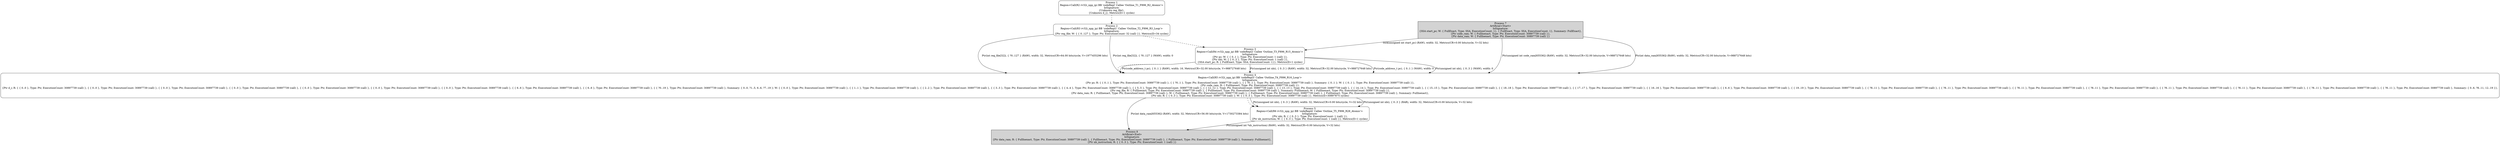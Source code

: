 digraph G {
0[label="Process 1
Region<Call(R2 rv32i_npp_ip) BB 'codeRepl' Callee 'Outline_T1_F896_R2_Atomic'>
IoSignature:
{Unknown reg_file},
{Unknown d_i}, Metrics(II=1 cycles)", style="rounded", shape="box"];
1[label="Process 2
Region<Call(R3 rv32i_npp_ip) BB 'codeRepl1' Callee 'Outline_T2_F896_R3_Loop'>
IoSignature:
{Ptr reg_file; W: { { 0..127 }, Type: Ptr, ExecutionCount: 32 (call) }}, Metrics(II=34 cycles)", style="rounded", shape="box"];
2[label="Process 3
Region<Call(R4 rv32i_npp_ip) BB 'codeRepl2' Callee 'Outline_T3_F896_R15_Atomic'>
IoSignature:
{Ptr pc; W: { { 0..1 }, Type: Ptr, ExecutionCount: 1 (call) }},
{Ptr nbi; W: { { 0..3 }, Type: Ptr, ExecutionCount: 1 (call) }},
{SSA start_pc; R: { FullExact, Type: SSA, ExecutionCount: 1}}, Metrics(II=1 cycles)", style="rounded", shape="box"];
3[label="Process 4
Region<Call(R5 rv32i_npp_ip) BB 'codeRepl3' Callee 'Outline_T4_F896_R16_Loop'>
IoSignature:
{Ptr pc; R: { { 0..1 }, Type: Ptr, ExecutionCount: 30897739 (call) }, { { ?0..1 }, Type: Ptr, ExecutionCount: 30897739 (call) }, { { ?0..1 }, Type: Ptr, ExecutionCount: 30897739 (call) }, Summary: { 0..1 }; W: { { 0..1 }, Type: Ptr, ExecutionCount: 30897739 (call) }},
{Ptr code_ram; R: { FullInexact, Type: Ptr, ExecutionCount: 30897739 (call) }},
{Ptr d_i; R: { { 0..0 }, Type: Ptr, ExecutionCount: 30897739 (call) }, { { 0..0 }, Type: Ptr, ExecutionCount: 30897739 (call) }, { { 0..0 }, Type: Ptr, ExecutionCount: 30897739 (call) }, { { 0..0 }, Type: Ptr, ExecutionCount: 30897739 (call) }, { { 0..0 }, Type: Ptr, ExecutionCount: 30897739 (call) }, { { 0..0 }, Type: Ptr, ExecutionCount: 30897739 (call) }, { { 0..0 }, Type: Ptr, ExecutionCount: 30897739 (call) }, { { 6..6 }, Type: Ptr, ExecutionCount: 30897739 (call) }, { { 6..6 }, Type: Ptr, ExecutionCount: 30897739 (call) }, { { ?0..19 }, Type: Ptr, ExecutionCount: 30897739 (call) }, Summary: { 0..0, ?1..5, 6..6, ?7..19 }; W: { { 0..0 }, Type: Ptr, ExecutionCount: 30897739 (call) }, { { 1..1 }, Type: Ptr, ExecutionCount: 30897739 (call) }, { { 2..2 }, Type: Ptr, ExecutionCount: 30897739 (call) }, { { 3..3 }, Type: Ptr, ExecutionCount: 30897739 (call) }, { { 4..4 }, Type: Ptr, ExecutionCount: 30897739 (call) }, { { 5..5 }, Type: Ptr, ExecutionCount: 30897739 (call) }, { { 12..12 }, Type: Ptr, ExecutionCount: 30897739 (call) }, { { 13..13 }, Type: Ptr, ExecutionCount: 30897739 (call) }, { { 14..14 }, Type: Ptr, ExecutionCount: 30897739 (call) }, { { 15..15 }, Type: Ptr, ExecutionCount: 30897739 (call) }, { { 18..18 }, Type: Ptr, ExecutionCount: 30897739 (call) }, { { 17..17 }, Type: Ptr, ExecutionCount: 30897739 (call) }, { { 16..16 }, Type: Ptr, ExecutionCount: 30897739 (call) }, { { 6..6 }, Type: Ptr, ExecutionCount: 30897739 (call) }, { { 19..19 }, Type: Ptr, ExecutionCount: 30897739 (call) }, { { ?8..11 }, Type: Ptr, ExecutionCount: 30897739 (call) }, { { ?8..11 }, Type: Ptr, ExecutionCount: 30897739 (call) }, { { ?8..11 }, Type: Ptr, ExecutionCount: 30897739 (call) }, { { ?8..11 }, Type: Ptr, ExecutionCount: 30897739 (call) }, { { ?8..11 }, Type: Ptr, ExecutionCount: 30897739 (call) }, { { ?8..11 }, Type: Ptr, ExecutionCount: 30897739 (call) }, { { ?8..11 }, Type: Ptr, ExecutionCount: 30897739 (call) }, { { ?8..11 }, Type: Ptr, ExecutionCount: 30897739 (call) }, Summary: { 0..6, ?8..11, 12..19 }},
{Ptr reg_file; R: { FullInexact, Type: Ptr, ExecutionCount: 30897739 (call) }, { FullInexact, Type: Ptr, ExecutionCount: 30897739 (call) }, Summary: FullInexact; W: { FullInexact, Type: Ptr, ExecutionCount: 30897739 (call) }},
{Ptr data_ram; R: { FullInexact, Type: Ptr, ExecutionCount: 30897739 (call) }; W: { FullInexact, Type: Ptr, ExecutionCount: 30897739 (call) }, { FullInexact, Type: Ptr, ExecutionCount: 30897739 (call) }, { FullInexact, Type: Ptr, ExecutionCount: 30897739 (call) }, Summary: FullInexact},
{Ptr nbi; R: { { 0..3 }, Type: Ptr, ExecutionCount: 30897739 (call) }; W: { { 0..3 }, Type: Ptr, ExecutionCount: 30897739 (call) }}, Metrics(II=30897875 cycles)", style="rounded", shape="box"];
4[label="Process 5
Region<Call(R6 rv32i_npp_ip) BB 'codeRepl4' Callee 'Outline_T5_F896_R28_Atomic'>
IoSignature:
{Ptr nbi; R: { { 0..3 }, Type: Ptr, ExecutionCount: 1 (call) }},
{Ptr nb_instruction; W: { { 0..3 }, Type: Ptr, ExecutionCount: 1 (call) }}, Metrics(II=1 cycles)", style="rounded", shape="box"];
5[label="Process 7
Artificial<Start>
IoSignature:
{SSA start_pc; W: { FullExact, Type: SSA, ExecutionCount: 1}, { FullExact, Type: SSA, ExecutionCount: 1}, Summary: FullExact},
{Ptr code_ram; W: { FullInexact, Type: Ptr, ExecutionCount: 30897739 (call) }},
{Ptr data_ram; W: { FullInexact, Type: Ptr, ExecutionCount: 30897739 (call) }}", style="filled" shape="box" fillcolor="lightgrey"];
6[label="Process 8
Artificial<End>
IoSignature:
{Ptr data_ram; R: { FullInexact, Type: Ptr, ExecutionCount: 30897739 (call) }, { FullInexact, Type: Ptr, ExecutionCount: 30897739 (call) }, { FullInexact, Type: Ptr, ExecutionCount: 30897739 (call) }, Summary: FullInexact},
{Ptr nb_instruction; R: { { 0..3 }, Type: Ptr, ExecutionCount: 1 (call) }}", style="filled" shape="box" fillcolor="lightgrey"];
0->1 [style="dashed"];
1->2 [style="dashed"];
2->3 [style="dashed"];
3->4 [style="dashed"];
2->3 [label="Ptr(code_address_t pc), { 0..1 } (RAW), width: 16, Metrics(CR=32.00 bits/cycle, V=988727648 bits)"];
1->3 [label="Ptr(int reg_file[32]), { ?0..127 } (RAW), width: 32, Metrics(CR=64.00 bits/cycle, V=1977455296 bits)"];
2->3 [label="Ptr(unsigned int nbi), { 0..3 } (RAW), width: 32, Metrics(CR=32.00 bits/cycle, V=988727648 bits)"];
2->3 [label="Ptr(code_address_t pc), { 0..1 } (WAW), width: 0"];
1->3 [label="Ptr(int reg_file[32]), { ?0..127 } (WAW), width: 0"];
2->3 [label="Ptr(unsigned int nbi), { 0..3 } (WAW), width: 0"];
3->4 [label="Ptr(unsigned int nbi), { 0..3 } (RAW), width: 32, Metrics(CR=0.00 bits/cycle, V=32 bits)"];
3->4 [label="Ptr(unsigned int nbi), { 0..3 } (RAR), width: 32, Metrics(CR=0.00 bits/cycle, V=32 bits)"];
5->2 [label="SSA(unsigned int start_pc) (RAW), width: 32, Metrics(CR=0.00 bits/cycle, V=32 bits)"];
5->3 [label="Ptr(unsigned int code_ram[65536]) (RAW), width: 32, Metrics(CR=32.00 bits/cycle, V=988727648 bits)"];
3->6 [label="Ptr(int data_ram[65536]) (RAW), width: 32, Metrics(CR=56.00 bits/cycle, V=1730273384 bits)"];
5->3 [label="Ptr(int data_ram[65536]) (RAW), width: 32, Metrics(CR=32.00 bits/cycle, V=988727648 bits)"];
4->6 [label="Ptr(unsigned int *nb_instruction) (RAW), width: 32, Metrics(CR=0.00 bits/cycle, V=32 bits)"];
}
